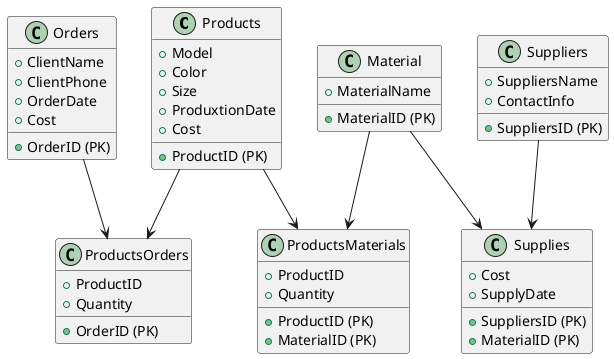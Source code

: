 @startuml
!define RECTANGLE class

RECTANGLE Products {
  + ProductID (PK)
  + Model
  + Color
  + Size
  + ProduxtionDate
  + Cost
}

RECTANGLE Orders {
  + OrderID (PK)
  + ClientName
  + ClientPhone
  + OrderDate
  + Cost
}

RECTANGLE ProductsOrders {
  + OrderID (PK)
  + ProductID
  + Quantity
}

RECTANGLE Material {
  + MaterialID (PK)
  + MaterialName
}

RECTANGLE ProductsMaterials {
  + ProductID (PK)
  + MaterialID (PK)
  + ProductID
  + Quantity
}

RECTANGLE Suppliers {
  + SuppliersID (PK)
  + SuppliersName
  + ContactInfo
}

RECTANGLE Supplies {
  + SuppliersID (PK)
  + MaterialID (PK)
  + Cost
  + SupplyDate
}

Orders " " --> " " ProductsOrders
Products " " --> " " ProductsOrders
Material " " --> " " ProductsMaterials
Products " " --> " " ProductsMaterials
Suppliers " " --> " " Supplies
Material " " --> " " Supplies

@enduml
